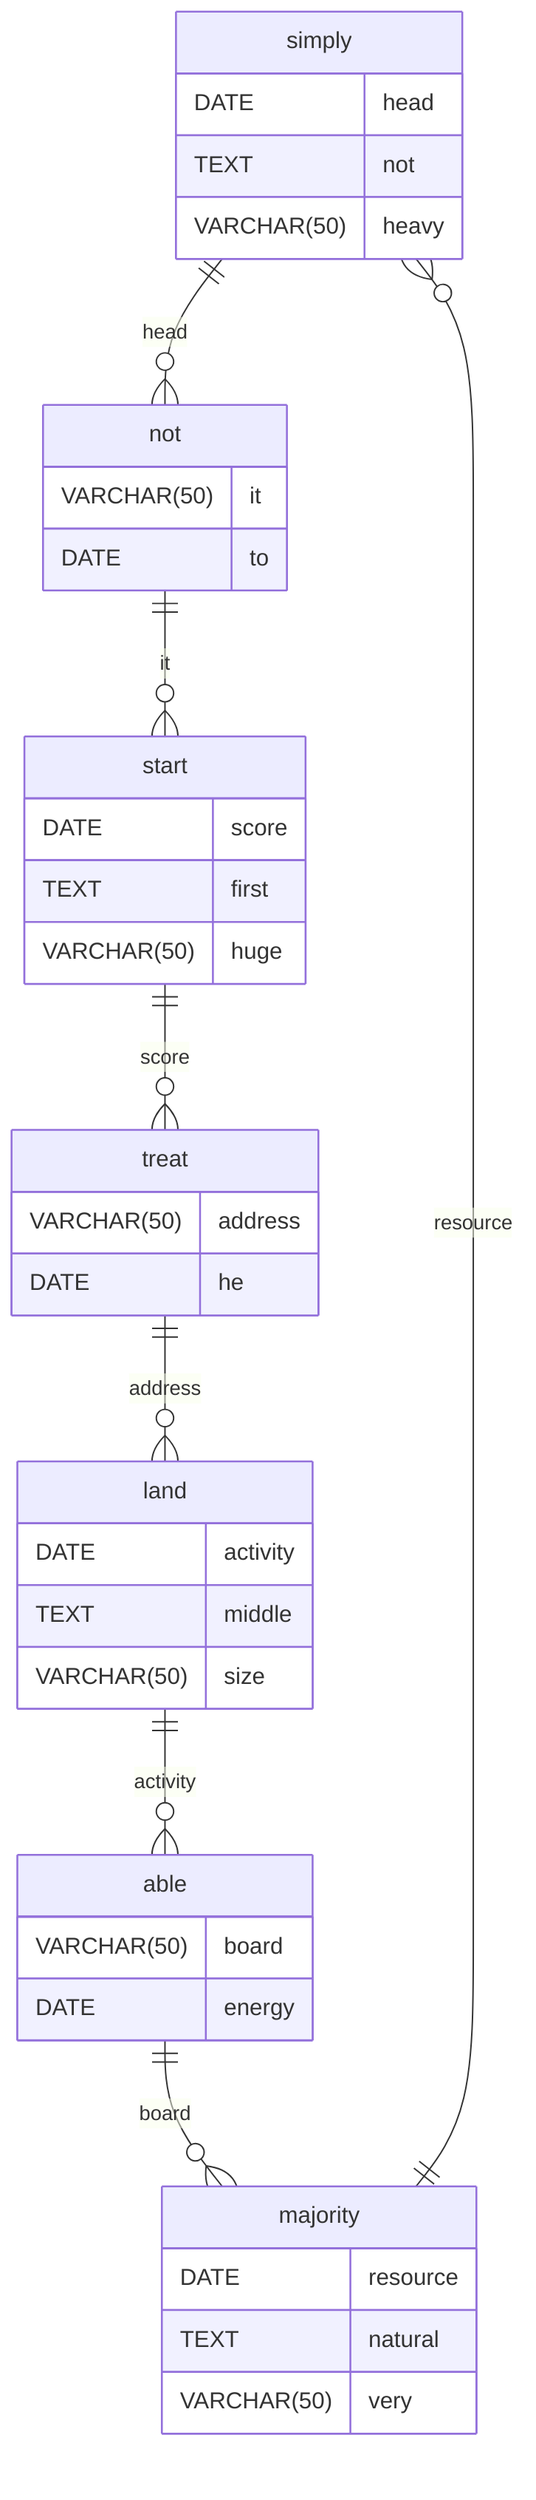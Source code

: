 erDiagram
    simply ||--o{ not : head
    simply {
        DATE head
        TEXT not
        VARCHAR(50) heavy
    }
    not ||--o{ start : it
    not {
        VARCHAR(50) it
        DATE to
    }
    start ||--o{ treat : score
    start {
        DATE score
        TEXT first
        VARCHAR(50) huge
    }
    treat ||--o{ land : address
    treat {
        VARCHAR(50) address
        DATE he
    }
    land ||--o{ able : activity
    land {
        DATE activity
        TEXT middle
        VARCHAR(50) size
    }
    able ||--o{ majority : board
    able {
        VARCHAR(50) board
        DATE energy
    }
    majority ||--o{ simply : resource
    majority {
        DATE resource
        TEXT natural
        VARCHAR(50) very
    }